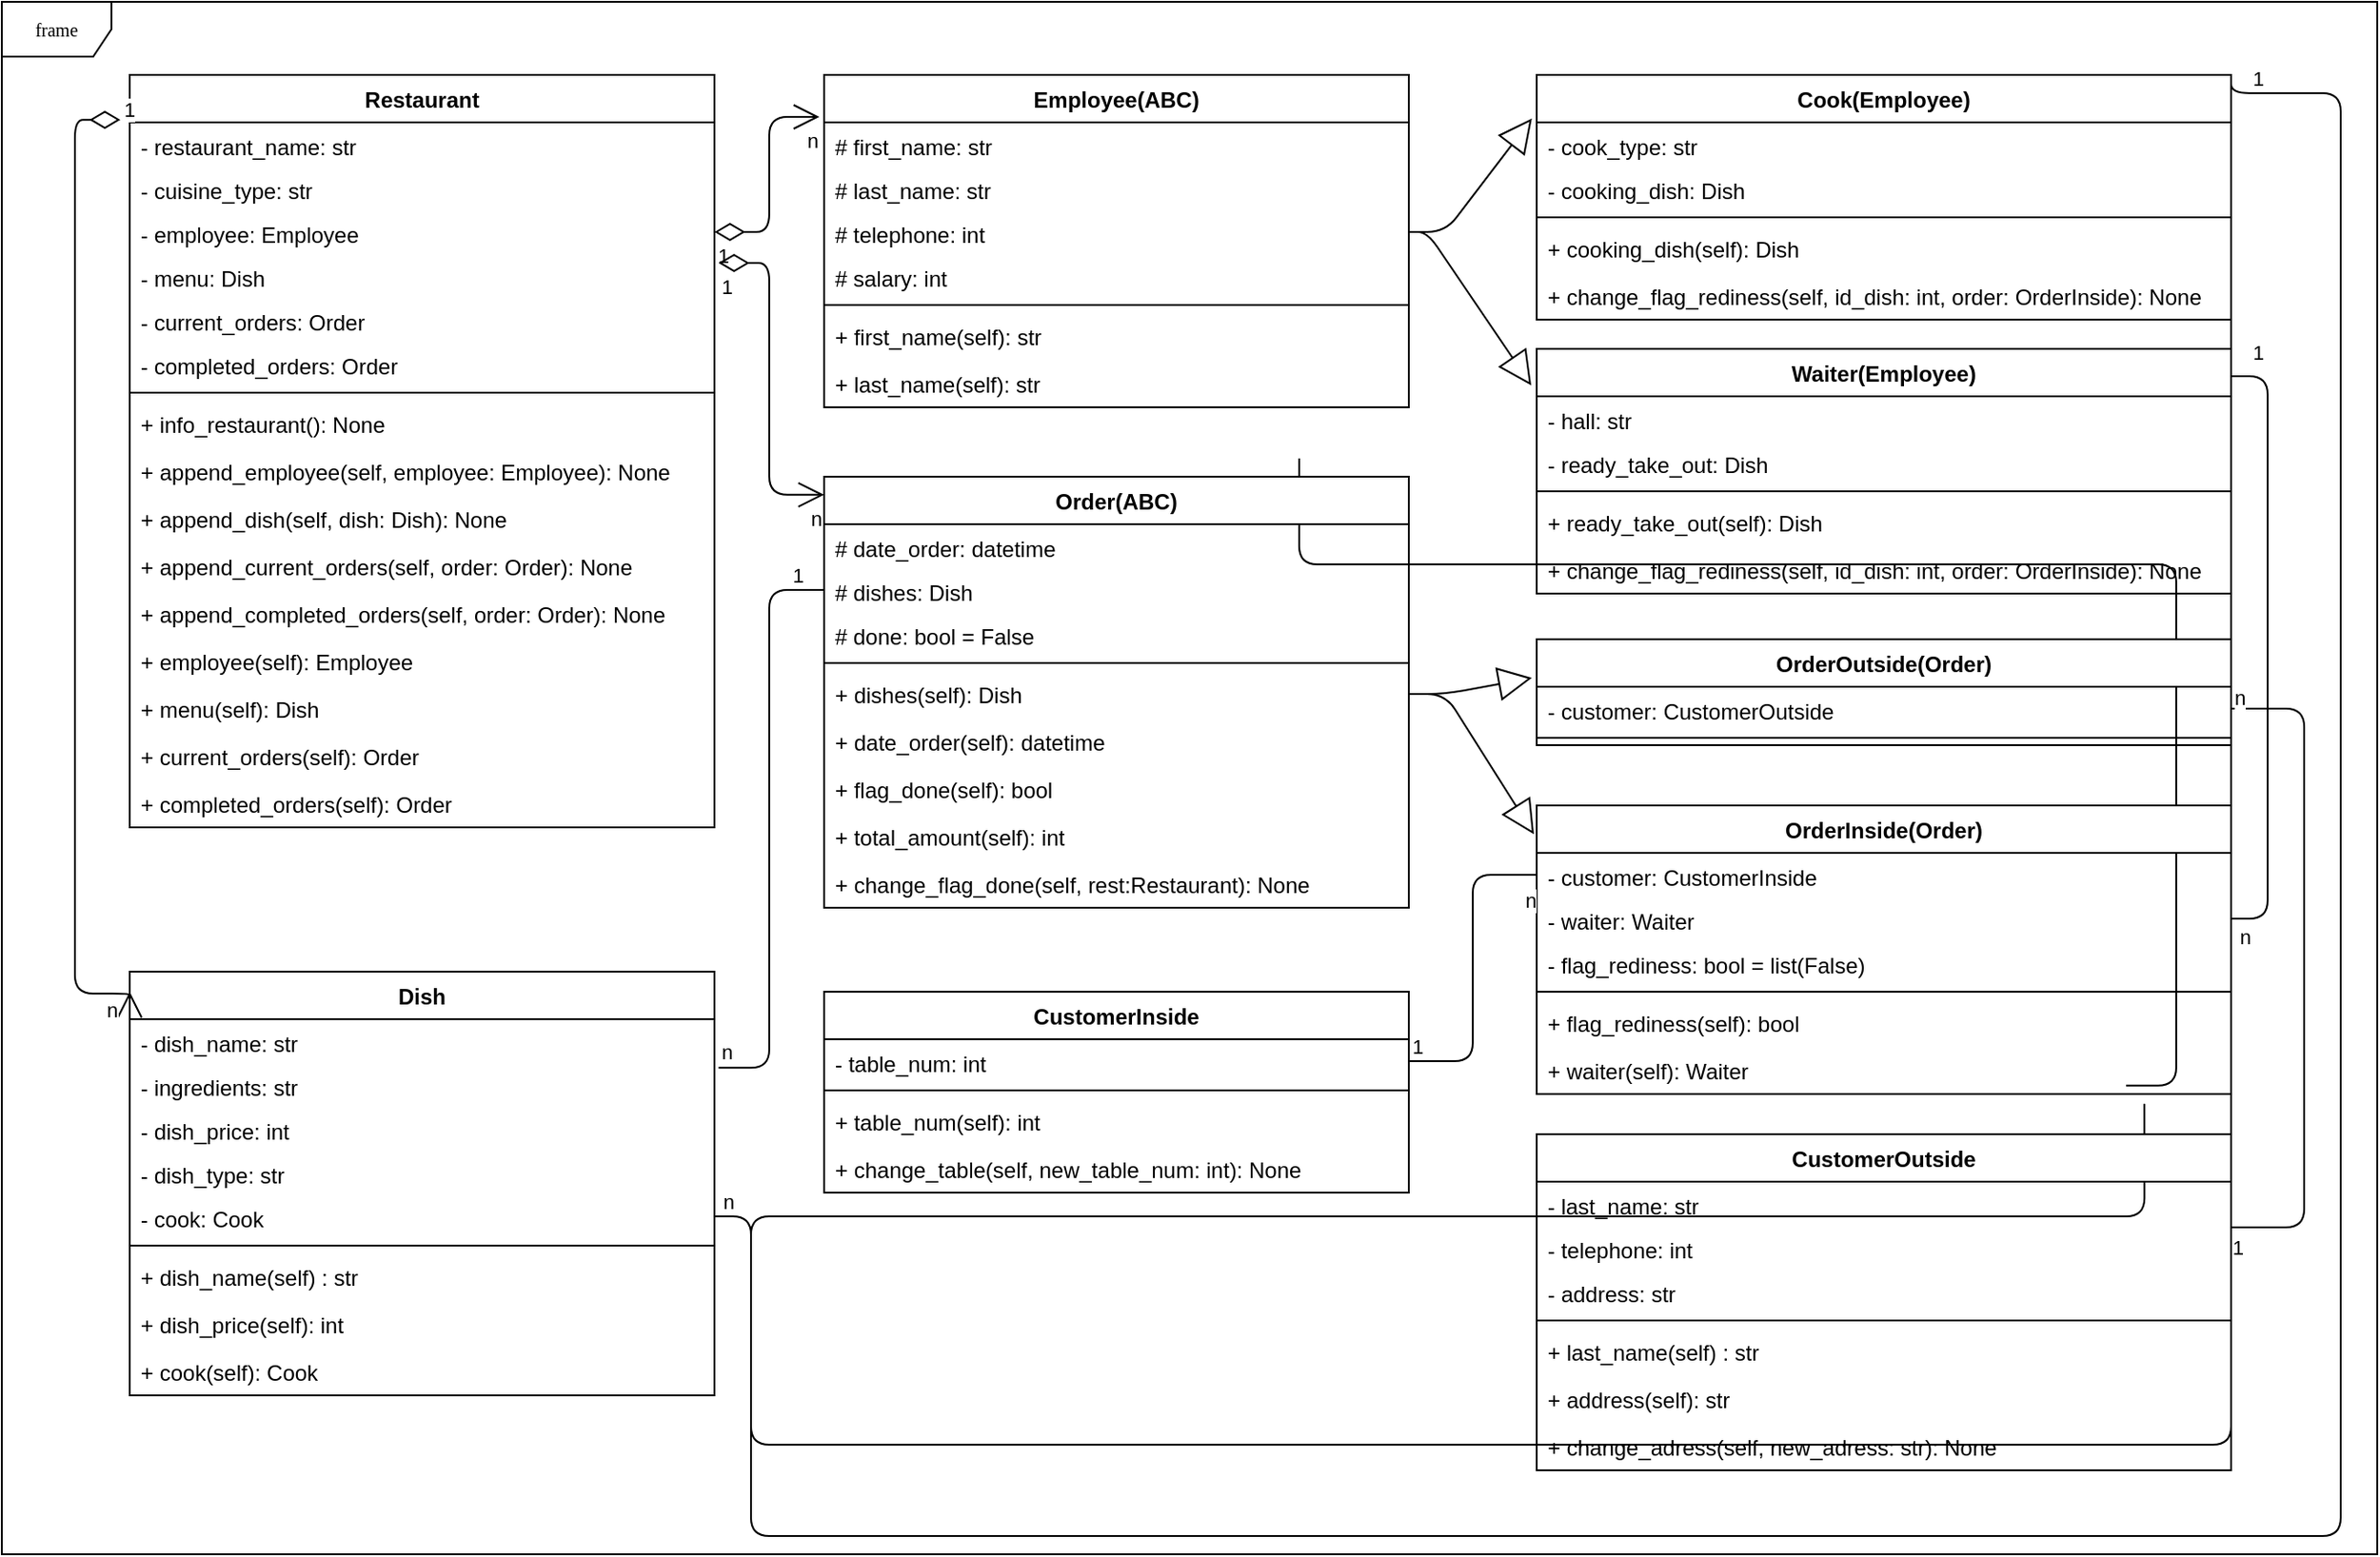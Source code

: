 <mxfile version="14.6.12" type="device"><diagram name="Page-1" id="c4acf3e9-155e-7222-9cf6-157b1a14988f"><mxGraphModel dx="2333" dy="1801" grid="1" gridSize="10" guides="1" tooltips="1" connect="1" arrows="1" fold="1" page="1" pageScale="1" pageWidth="850" pageHeight="1100" background="#ffffff" math="0" shadow="0"><root><mxCell id="0"/><mxCell id="1" parent="0"/><mxCell id="17acba5748e5396b-1" value="frame" style="shape=umlFrame;whiteSpace=wrap;html=1;rounded=0;shadow=0;comic=0;labelBackgroundColor=none;strokeWidth=1;fontFamily=Verdana;fontSize=10;align=center;" parent="1" vertex="1"><mxGeometry x="-120" y="-80" width="1300" height="850" as="geometry"/></mxCell><mxCell id="kHCoqNERjX9AidSTLzaR-127" value="" style="endArrow=none;html=1;edgeStyle=orthogonalEdgeStyle;exitX=1;exitY=0.5;exitDx=0;exitDy=0;entryX=1.008;entryY=1.058;entryDx=0;entryDy=0;entryPerimeter=0;" parent="1" source="kHCoqNERjX9AidSTLzaR-115" edge="1"><mxGeometry relative="1" as="geometry"><mxPoint x="590" y="170" as="sourcePoint"/><mxPoint x="1042.56" y="513.392" as="targetPoint"/><Array as="points"><mxPoint x="1070" y="228"/><mxPoint x="1070" y="513"/></Array></mxGeometry></mxCell><mxCell id="kHCoqNERjX9AidSTLzaR-157" value="" style="endArrow=none;html=1;edgeStyle=orthogonalEdgeStyle;exitX=1;exitY=0;exitDx=0;exitDy=0;entryX=1;entryY=0.5;entryDx=0;entryDy=0;" parent="1" target="kHCoqNERjX9AidSTLzaR-99" edge="1"><mxGeometry relative="1" as="geometry"><mxPoint x="1040.0" y="-40.0" as="sourcePoint"/><mxPoint x="1052.56" y="523.392" as="targetPoint"/><Array as="points"><mxPoint x="1040" y="-30"/><mxPoint x="1100" y="-30"/><mxPoint x="1100" y="710"/><mxPoint x="290" y="710"/><mxPoint x="290" y="585"/></Array></mxGeometry></mxCell><mxCell id="YiozDRnhgzJyaE2cHFGU-1" value="Restaurant" style="swimlane;fontStyle=1;align=center;verticalAlign=top;childLayout=stackLayout;horizontal=1;startSize=26;horizontalStack=0;resizeParent=1;resizeParentMax=0;resizeLast=0;collapsible=1;marginBottom=0;" vertex="1" parent="1"><mxGeometry x="-50" y="-40" width="320" height="412" as="geometry"/></mxCell><mxCell id="YiozDRnhgzJyaE2cHFGU-2" value="- restaurant_name: str" style="text;strokeColor=none;fillColor=none;align=left;verticalAlign=top;spacingLeft=4;spacingRight=4;overflow=hidden;rotatable=0;points=[[0,0.5],[1,0.5]];portConstraint=eastwest;" vertex="1" parent="YiozDRnhgzJyaE2cHFGU-1"><mxGeometry y="26" width="320" height="24" as="geometry"/></mxCell><mxCell id="YiozDRnhgzJyaE2cHFGU-3" value="- cuisine_type: str" style="text;strokeColor=none;fillColor=none;align=left;verticalAlign=top;spacingLeft=4;spacingRight=4;overflow=hidden;rotatable=0;points=[[0,0.5],[1,0.5]];portConstraint=eastwest;" vertex="1" parent="YiozDRnhgzJyaE2cHFGU-1"><mxGeometry y="50" width="320" height="24" as="geometry"/></mxCell><mxCell id="YiozDRnhgzJyaE2cHFGU-4" value="- employee: Employee" style="text;strokeColor=none;fillColor=none;align=left;verticalAlign=top;spacingLeft=4;spacingRight=4;overflow=hidden;rotatable=0;points=[[0,0.5],[1,0.5]];portConstraint=eastwest;" vertex="1" parent="YiozDRnhgzJyaE2cHFGU-1"><mxGeometry y="74" width="320" height="24" as="geometry"/></mxCell><mxCell id="YiozDRnhgzJyaE2cHFGU-5" value="- menu: Dish" style="text;strokeColor=none;fillColor=none;align=left;verticalAlign=top;spacingLeft=4;spacingRight=4;overflow=hidden;rotatable=0;points=[[0,0.5],[1,0.5]];portConstraint=eastwest;" vertex="1" parent="YiozDRnhgzJyaE2cHFGU-1"><mxGeometry y="98" width="320" height="24" as="geometry"/></mxCell><mxCell id="YiozDRnhgzJyaE2cHFGU-6" value="- current_orders: Order" style="text;strokeColor=none;fillColor=none;align=left;verticalAlign=top;spacingLeft=4;spacingRight=4;overflow=hidden;rotatable=0;points=[[0,0.5],[1,0.5]];portConstraint=eastwest;" vertex="1" parent="YiozDRnhgzJyaE2cHFGU-1"><mxGeometry y="122" width="320" height="24" as="geometry"/></mxCell><mxCell id="YiozDRnhgzJyaE2cHFGU-7" value="- completed_orders: Order" style="text;strokeColor=none;fillColor=none;align=left;verticalAlign=top;spacingLeft=4;spacingRight=4;overflow=hidden;rotatable=0;points=[[0,0.5],[1,0.5]];portConstraint=eastwest;" vertex="1" parent="YiozDRnhgzJyaE2cHFGU-1"><mxGeometry y="146" width="320" height="24" as="geometry"/></mxCell><mxCell id="YiozDRnhgzJyaE2cHFGU-8" value="" style="line;strokeWidth=1;fillColor=none;align=left;verticalAlign=middle;spacingTop=-1;spacingLeft=3;spacingRight=3;rotatable=0;labelPosition=right;points=[];portConstraint=eastwest;" vertex="1" parent="YiozDRnhgzJyaE2cHFGU-1"><mxGeometry y="170" width="320" height="8" as="geometry"/></mxCell><mxCell id="YiozDRnhgzJyaE2cHFGU-9" value="+ info_restaurant(): None " style="text;strokeColor=none;fillColor=none;align=left;verticalAlign=top;spacingLeft=4;spacingRight=4;overflow=hidden;rotatable=0;points=[[0,0.5],[1,0.5]];portConstraint=eastwest;" vertex="1" parent="YiozDRnhgzJyaE2cHFGU-1"><mxGeometry y="178" width="320" height="26" as="geometry"/></mxCell><mxCell id="YiozDRnhgzJyaE2cHFGU-10" value="+ append_employee(self, employee: Employee): None" style="text;strokeColor=none;fillColor=none;align=left;verticalAlign=top;spacingLeft=4;spacingRight=4;overflow=hidden;rotatable=0;points=[[0,0.5],[1,0.5]];portConstraint=eastwest;" vertex="1" parent="YiozDRnhgzJyaE2cHFGU-1"><mxGeometry y="204" width="320" height="26" as="geometry"/></mxCell><mxCell id="YiozDRnhgzJyaE2cHFGU-11" value="+ append_dish(self, dish: Dish): None" style="text;strokeColor=none;fillColor=none;align=left;verticalAlign=top;spacingLeft=4;spacingRight=4;overflow=hidden;rotatable=0;points=[[0,0.5],[1,0.5]];portConstraint=eastwest;" vertex="1" parent="YiozDRnhgzJyaE2cHFGU-1"><mxGeometry y="230" width="320" height="26" as="geometry"/></mxCell><mxCell id="YiozDRnhgzJyaE2cHFGU-12" value="+ append_current_orders(self, order: Order): None " style="text;strokeColor=none;fillColor=none;align=left;verticalAlign=top;spacingLeft=4;spacingRight=4;overflow=hidden;rotatable=0;points=[[0,0.5],[1,0.5]];portConstraint=eastwest;" vertex="1" parent="YiozDRnhgzJyaE2cHFGU-1"><mxGeometry y="256" width="320" height="26" as="geometry"/></mxCell><mxCell id="YiozDRnhgzJyaE2cHFGU-13" value="+ append_completed_orders(self, order: Order): None " style="text;strokeColor=none;fillColor=none;align=left;verticalAlign=top;spacingLeft=4;spacingRight=4;overflow=hidden;rotatable=0;points=[[0,0.5],[1,0.5]];portConstraint=eastwest;" vertex="1" parent="YiozDRnhgzJyaE2cHFGU-1"><mxGeometry y="282" width="320" height="26" as="geometry"/></mxCell><mxCell id="YiozDRnhgzJyaE2cHFGU-14" value="+ employee(self): Employee" style="text;strokeColor=none;fillColor=none;align=left;verticalAlign=top;spacingLeft=4;spacingRight=4;overflow=hidden;rotatable=0;points=[[0,0.5],[1,0.5]];portConstraint=eastwest;" vertex="1" parent="YiozDRnhgzJyaE2cHFGU-1"><mxGeometry y="308" width="320" height="26" as="geometry"/></mxCell><mxCell id="YiozDRnhgzJyaE2cHFGU-15" value="+ menu(self): Dish" style="text;strokeColor=none;fillColor=none;align=left;verticalAlign=top;spacingLeft=4;spacingRight=4;overflow=hidden;rotatable=0;points=[[0,0.5],[1,0.5]];portConstraint=eastwest;" vertex="1" parent="YiozDRnhgzJyaE2cHFGU-1"><mxGeometry y="334" width="320" height="26" as="geometry"/></mxCell><mxCell id="YiozDRnhgzJyaE2cHFGU-16" value="+ current_orders(self): Order" style="text;strokeColor=none;fillColor=none;align=left;verticalAlign=top;spacingLeft=4;spacingRight=4;overflow=hidden;rotatable=0;points=[[0,0.5],[1,0.5]];portConstraint=eastwest;" vertex="1" parent="YiozDRnhgzJyaE2cHFGU-1"><mxGeometry y="360" width="320" height="26" as="geometry"/></mxCell><mxCell id="YiozDRnhgzJyaE2cHFGU-17" value="+ completed_orders(self): Order" style="text;strokeColor=none;fillColor=none;align=left;verticalAlign=top;spacingLeft=4;spacingRight=4;overflow=hidden;rotatable=0;points=[[0,0.5],[1,0.5]];portConstraint=eastwest;" vertex="1" parent="YiozDRnhgzJyaE2cHFGU-1"><mxGeometry y="386" width="320" height="26" as="geometry"/></mxCell><mxCell id="YiozDRnhgzJyaE2cHFGU-18" value="CustomerOutside" style="swimlane;fontStyle=1;align=center;verticalAlign=top;childLayout=stackLayout;horizontal=1;startSize=26;horizontalStack=0;resizeParent=1;resizeParentMax=0;resizeLast=0;collapsible=1;marginBottom=0;" vertex="1" parent="1"><mxGeometry x="720" y="540" width="380" height="184" as="geometry"/></mxCell><mxCell id="YiozDRnhgzJyaE2cHFGU-19" value="- last_name: str" style="text;strokeColor=none;fillColor=none;align=left;verticalAlign=top;spacingLeft=4;spacingRight=4;overflow=hidden;rotatable=0;points=[[0,0.5],[1,0.5]];portConstraint=eastwest;" vertex="1" parent="YiozDRnhgzJyaE2cHFGU-18"><mxGeometry y="26" width="380" height="24" as="geometry"/></mxCell><mxCell id="YiozDRnhgzJyaE2cHFGU-20" value="- telephone: int" style="text;strokeColor=none;fillColor=none;align=left;verticalAlign=top;spacingLeft=4;spacingRight=4;overflow=hidden;rotatable=0;points=[[0,0.5],[1,0.5]];portConstraint=eastwest;" vertex="1" parent="YiozDRnhgzJyaE2cHFGU-18"><mxGeometry y="50" width="380" height="24" as="geometry"/></mxCell><mxCell id="YiozDRnhgzJyaE2cHFGU-21" value="- address: str" style="text;strokeColor=none;fillColor=none;align=left;verticalAlign=top;spacingLeft=4;spacingRight=4;overflow=hidden;rotatable=0;points=[[0,0.5],[1,0.5]];portConstraint=eastwest;" vertex="1" parent="YiozDRnhgzJyaE2cHFGU-18"><mxGeometry y="74" width="380" height="24" as="geometry"/></mxCell><mxCell id="YiozDRnhgzJyaE2cHFGU-22" value="" style="line;strokeWidth=1;fillColor=none;align=left;verticalAlign=middle;spacingTop=-1;spacingLeft=3;spacingRight=3;rotatable=0;labelPosition=right;points=[];portConstraint=eastwest;" vertex="1" parent="YiozDRnhgzJyaE2cHFGU-18"><mxGeometry y="98" width="380" height="8" as="geometry"/></mxCell><mxCell id="YiozDRnhgzJyaE2cHFGU-23" value="+ last_name(self) : str" style="text;strokeColor=none;fillColor=none;align=left;verticalAlign=top;spacingLeft=4;spacingRight=4;overflow=hidden;rotatable=0;points=[[0,0.5],[1,0.5]];portConstraint=eastwest;" vertex="1" parent="YiozDRnhgzJyaE2cHFGU-18"><mxGeometry y="106" width="380" height="26" as="geometry"/></mxCell><mxCell id="YiozDRnhgzJyaE2cHFGU-24" value="+ address(self): str " style="text;strokeColor=none;fillColor=none;align=left;verticalAlign=top;spacingLeft=4;spacingRight=4;overflow=hidden;rotatable=0;points=[[0,0.5],[1,0.5]];portConstraint=eastwest;" vertex="1" parent="YiozDRnhgzJyaE2cHFGU-18"><mxGeometry y="132" width="380" height="26" as="geometry"/></mxCell><mxCell id="YiozDRnhgzJyaE2cHFGU-25" value="+ change_adress(self, new_adress: str): None" style="text;strokeColor=none;fillColor=none;align=left;verticalAlign=top;spacingLeft=4;spacingRight=4;overflow=hidden;rotatable=0;points=[[0,0.5],[1,0.5]];portConstraint=eastwest;" vertex="1" parent="YiozDRnhgzJyaE2cHFGU-18"><mxGeometry y="158" width="380" height="26" as="geometry"/></mxCell><mxCell id="YiozDRnhgzJyaE2cHFGU-26" value="CustomerInside" style="swimlane;fontStyle=1;align=center;verticalAlign=top;childLayout=stackLayout;horizontal=1;startSize=26;horizontalStack=0;resizeParent=1;resizeParentMax=0;resizeLast=0;collapsible=1;marginBottom=0;" vertex="1" parent="1"><mxGeometry x="330" y="462" width="320" height="110" as="geometry"/></mxCell><mxCell id="YiozDRnhgzJyaE2cHFGU-27" value="- table_num: int" style="text;strokeColor=none;fillColor=none;align=left;verticalAlign=top;spacingLeft=4;spacingRight=4;overflow=hidden;rotatable=0;points=[[0,0.5],[1,0.5]];portConstraint=eastwest;" vertex="1" parent="YiozDRnhgzJyaE2cHFGU-26"><mxGeometry y="26" width="320" height="24" as="geometry"/></mxCell><mxCell id="YiozDRnhgzJyaE2cHFGU-28" value="" style="line;strokeWidth=1;fillColor=none;align=left;verticalAlign=middle;spacingTop=-1;spacingLeft=3;spacingRight=3;rotatable=0;labelPosition=right;points=[];portConstraint=eastwest;" vertex="1" parent="YiozDRnhgzJyaE2cHFGU-26"><mxGeometry y="50" width="320" height="8" as="geometry"/></mxCell><mxCell id="YiozDRnhgzJyaE2cHFGU-29" value="+ table_num(self): int" style="text;strokeColor=none;fillColor=none;align=left;verticalAlign=top;spacingLeft=4;spacingRight=4;overflow=hidden;rotatable=0;points=[[0,0.5],[1,0.5]];portConstraint=eastwest;" vertex="1" parent="YiozDRnhgzJyaE2cHFGU-26"><mxGeometry y="58" width="320" height="26" as="geometry"/></mxCell><mxCell id="YiozDRnhgzJyaE2cHFGU-30" value="+ change_table(self, new_table_num: int): None" style="text;strokeColor=none;fillColor=none;align=left;verticalAlign=top;spacingLeft=4;spacingRight=4;overflow=hidden;rotatable=0;points=[[0,0.5],[1,0.5]];portConstraint=eastwest;" vertex="1" parent="YiozDRnhgzJyaE2cHFGU-26"><mxGeometry y="84" width="320" height="26" as="geometry"/></mxCell><mxCell id="YiozDRnhgzJyaE2cHFGU-31" value="Cook(Employee)" style="swimlane;fontStyle=1;align=center;verticalAlign=top;childLayout=stackLayout;horizontal=1;startSize=26;horizontalStack=0;resizeParent=1;resizeParentMax=0;resizeLast=0;collapsible=1;marginBottom=0;" vertex="1" parent="1"><mxGeometry x="720" y="-40" width="380" height="134" as="geometry"/></mxCell><mxCell id="YiozDRnhgzJyaE2cHFGU-32" value="- cook_type: str" style="text;strokeColor=none;fillColor=none;align=left;verticalAlign=top;spacingLeft=4;spacingRight=4;overflow=hidden;rotatable=0;points=[[0,0.5],[1,0.5]];portConstraint=eastwest;" vertex="1" parent="YiozDRnhgzJyaE2cHFGU-31"><mxGeometry y="26" width="380" height="24" as="geometry"/></mxCell><mxCell id="YiozDRnhgzJyaE2cHFGU-33" value="- cooking_dish: Dish" style="text;strokeColor=none;fillColor=none;align=left;verticalAlign=top;spacingLeft=4;spacingRight=4;overflow=hidden;rotatable=0;points=[[0,0.5],[1,0.5]];portConstraint=eastwest;" vertex="1" parent="YiozDRnhgzJyaE2cHFGU-31"><mxGeometry y="50" width="380" height="24" as="geometry"/></mxCell><mxCell id="YiozDRnhgzJyaE2cHFGU-34" value="" style="line;strokeWidth=1;fillColor=none;align=left;verticalAlign=middle;spacingTop=-1;spacingLeft=3;spacingRight=3;rotatable=0;labelPosition=right;points=[];portConstraint=eastwest;" vertex="1" parent="YiozDRnhgzJyaE2cHFGU-31"><mxGeometry y="74" width="380" height="8" as="geometry"/></mxCell><mxCell id="YiozDRnhgzJyaE2cHFGU-35" value="+ cooking_dish(self): Dish" style="text;strokeColor=none;fillColor=none;align=left;verticalAlign=top;spacingLeft=4;spacingRight=4;overflow=hidden;rotatable=0;points=[[0,0.5],[1,0.5]];portConstraint=eastwest;" vertex="1" parent="YiozDRnhgzJyaE2cHFGU-31"><mxGeometry y="82" width="380" height="26" as="geometry"/></mxCell><mxCell id="YiozDRnhgzJyaE2cHFGU-36" value="+ change_flag_rediness(self, id_dish: int, order: OrderInside): None" style="text;strokeColor=none;fillColor=none;align=left;verticalAlign=top;spacingLeft=4;spacingRight=4;overflow=hidden;rotatable=0;points=[[0,0.5],[1,0.5]];portConstraint=eastwest;" vertex="1" parent="YiozDRnhgzJyaE2cHFGU-31"><mxGeometry y="108" width="380" height="26" as="geometry"/></mxCell><mxCell id="YiozDRnhgzJyaE2cHFGU-37" value="Waiter(Employee)" style="swimlane;fontStyle=1;align=center;verticalAlign=top;childLayout=stackLayout;horizontal=1;startSize=26;horizontalStack=0;resizeParent=1;resizeParentMax=0;resizeLast=0;collapsible=1;marginBottom=0;" vertex="1" parent="1"><mxGeometry x="720" y="110" width="380" height="134" as="geometry"/></mxCell><mxCell id="YiozDRnhgzJyaE2cHFGU-38" value="- hall: str" style="text;strokeColor=none;fillColor=none;align=left;verticalAlign=top;spacingLeft=4;spacingRight=4;overflow=hidden;rotatable=0;points=[[0,0.5],[1,0.5]];portConstraint=eastwest;" vertex="1" parent="YiozDRnhgzJyaE2cHFGU-37"><mxGeometry y="26" width="380" height="24" as="geometry"/></mxCell><mxCell id="YiozDRnhgzJyaE2cHFGU-39" value="- ready_take_out: Dish" style="text;strokeColor=none;fillColor=none;align=left;verticalAlign=top;spacingLeft=4;spacingRight=4;overflow=hidden;rotatable=0;points=[[0,0.5],[1,0.5]];portConstraint=eastwest;" vertex="1" parent="YiozDRnhgzJyaE2cHFGU-37"><mxGeometry y="50" width="380" height="24" as="geometry"/></mxCell><mxCell id="YiozDRnhgzJyaE2cHFGU-40" value="" style="line;strokeWidth=1;fillColor=none;align=left;verticalAlign=middle;spacingTop=-1;spacingLeft=3;spacingRight=3;rotatable=0;labelPosition=right;points=[];portConstraint=eastwest;" vertex="1" parent="YiozDRnhgzJyaE2cHFGU-37"><mxGeometry y="74" width="380" height="8" as="geometry"/></mxCell><mxCell id="YiozDRnhgzJyaE2cHFGU-41" value="+ ready_take_out(self): Dish" style="text;strokeColor=none;fillColor=none;align=left;verticalAlign=top;spacingLeft=4;spacingRight=4;overflow=hidden;rotatable=0;points=[[0,0.5],[1,0.5]];portConstraint=eastwest;" vertex="1" parent="YiozDRnhgzJyaE2cHFGU-37"><mxGeometry y="82" width="380" height="26" as="geometry"/></mxCell><mxCell id="YiozDRnhgzJyaE2cHFGU-42" value="+ change_flag_rediness(self, id_dish: int, order: OrderInside): None" style="text;strokeColor=none;fillColor=none;align=left;verticalAlign=top;spacingLeft=4;spacingRight=4;overflow=hidden;rotatable=0;points=[[0,0.5],[1,0.5]];portConstraint=eastwest;" vertex="1" parent="YiozDRnhgzJyaE2cHFGU-37"><mxGeometry y="108" width="380" height="26" as="geometry"/></mxCell><mxCell id="YiozDRnhgzJyaE2cHFGU-43" value="Dish" style="swimlane;fontStyle=1;align=center;verticalAlign=top;childLayout=stackLayout;horizontal=1;startSize=26;horizontalStack=0;resizeParent=1;resizeParentMax=0;resizeLast=0;collapsible=1;marginBottom=0;" vertex="1" parent="1"><mxGeometry x="-50" y="451" width="320" height="232" as="geometry"/></mxCell><mxCell id="YiozDRnhgzJyaE2cHFGU-44" value="- dish_name: str" style="text;strokeColor=none;fillColor=none;align=left;verticalAlign=top;spacingLeft=4;spacingRight=4;overflow=hidden;rotatable=0;points=[[0,0.5],[1,0.5]];portConstraint=eastwest;" vertex="1" parent="YiozDRnhgzJyaE2cHFGU-43"><mxGeometry y="26" width="320" height="24" as="geometry"/></mxCell><mxCell id="YiozDRnhgzJyaE2cHFGU-45" value="- ingredients: str" style="text;strokeColor=none;fillColor=none;align=left;verticalAlign=top;spacingLeft=4;spacingRight=4;overflow=hidden;rotatable=0;points=[[0,0.5],[1,0.5]];portConstraint=eastwest;" vertex="1" parent="YiozDRnhgzJyaE2cHFGU-43"><mxGeometry y="50" width="320" height="24" as="geometry"/></mxCell><mxCell id="YiozDRnhgzJyaE2cHFGU-46" value="- dish_price: int" style="text;strokeColor=none;fillColor=none;align=left;verticalAlign=top;spacingLeft=4;spacingRight=4;overflow=hidden;rotatable=0;points=[[0,0.5],[1,0.5]];portConstraint=eastwest;" vertex="1" parent="YiozDRnhgzJyaE2cHFGU-43"><mxGeometry y="74" width="320" height="24" as="geometry"/></mxCell><mxCell id="YiozDRnhgzJyaE2cHFGU-47" value="- dish_type: str" style="text;strokeColor=none;fillColor=none;align=left;verticalAlign=top;spacingLeft=4;spacingRight=4;overflow=hidden;rotatable=0;points=[[0,0.5],[1,0.5]];portConstraint=eastwest;" vertex="1" parent="YiozDRnhgzJyaE2cHFGU-43"><mxGeometry y="98" width="320" height="24" as="geometry"/></mxCell><mxCell id="YiozDRnhgzJyaE2cHFGU-48" value="- cook: Cook" style="text;strokeColor=none;fillColor=none;align=left;verticalAlign=top;spacingLeft=4;spacingRight=4;overflow=hidden;rotatable=0;points=[[0,0.5],[1,0.5]];portConstraint=eastwest;" vertex="1" parent="YiozDRnhgzJyaE2cHFGU-43"><mxGeometry y="122" width="320" height="24" as="geometry"/></mxCell><mxCell id="YiozDRnhgzJyaE2cHFGU-49" value="" style="line;strokeWidth=1;fillColor=none;align=left;verticalAlign=middle;spacingTop=-1;spacingLeft=3;spacingRight=3;rotatable=0;labelPosition=right;points=[];portConstraint=eastwest;" vertex="1" parent="YiozDRnhgzJyaE2cHFGU-43"><mxGeometry y="146" width="320" height="8" as="geometry"/></mxCell><mxCell id="YiozDRnhgzJyaE2cHFGU-50" value="+ dish_name(self) : str" style="text;strokeColor=none;fillColor=none;align=left;verticalAlign=top;spacingLeft=4;spacingRight=4;overflow=hidden;rotatable=0;points=[[0,0.5],[1,0.5]];portConstraint=eastwest;" vertex="1" parent="YiozDRnhgzJyaE2cHFGU-43"><mxGeometry y="154" width="320" height="26" as="geometry"/></mxCell><mxCell id="YiozDRnhgzJyaE2cHFGU-51" value="+ dish_price(self): int " style="text;strokeColor=none;fillColor=none;align=left;verticalAlign=top;spacingLeft=4;spacingRight=4;overflow=hidden;rotatable=0;points=[[0,0.5],[1,0.5]];portConstraint=eastwest;" vertex="1" parent="YiozDRnhgzJyaE2cHFGU-43"><mxGeometry y="180" width="320" height="26" as="geometry"/></mxCell><mxCell id="YiozDRnhgzJyaE2cHFGU-52" value="+ cook(self): Cook" style="text;strokeColor=none;fillColor=none;align=left;verticalAlign=top;spacingLeft=4;spacingRight=4;overflow=hidden;rotatable=0;points=[[0,0.5],[1,0.5]];portConstraint=eastwest;" vertex="1" parent="YiozDRnhgzJyaE2cHFGU-43"><mxGeometry y="206" width="320" height="26" as="geometry"/></mxCell><mxCell id="YiozDRnhgzJyaE2cHFGU-53" value="Order(ABC)" style="swimlane;fontStyle=1;align=center;verticalAlign=top;childLayout=stackLayout;horizontal=1;startSize=26;horizontalStack=0;resizeParent=1;resizeParentMax=0;resizeLast=0;collapsible=1;marginBottom=0;" vertex="1" parent="1"><mxGeometry x="330" y="180" width="320" height="236" as="geometry"/></mxCell><mxCell id="YiozDRnhgzJyaE2cHFGU-54" value="# date_order: datetime" style="text;strokeColor=none;fillColor=none;align=left;verticalAlign=top;spacingLeft=4;spacingRight=4;overflow=hidden;rotatable=0;points=[[0,0.5],[1,0.5]];portConstraint=eastwest;" vertex="1" parent="YiozDRnhgzJyaE2cHFGU-53"><mxGeometry y="26" width="320" height="24" as="geometry"/></mxCell><mxCell id="YiozDRnhgzJyaE2cHFGU-55" value="# dishes: Dish" style="text;strokeColor=none;fillColor=none;align=left;verticalAlign=top;spacingLeft=4;spacingRight=4;overflow=hidden;rotatable=0;points=[[0,0.5],[1,0.5]];portConstraint=eastwest;" vertex="1" parent="YiozDRnhgzJyaE2cHFGU-53"><mxGeometry y="50" width="320" height="24" as="geometry"/></mxCell><mxCell id="YiozDRnhgzJyaE2cHFGU-56" value="# done: bool = False" style="text;strokeColor=none;fillColor=none;align=left;verticalAlign=top;spacingLeft=4;spacingRight=4;overflow=hidden;rotatable=0;points=[[0,0.5],[1,0.5]];portConstraint=eastwest;" vertex="1" parent="YiozDRnhgzJyaE2cHFGU-53"><mxGeometry y="74" width="320" height="24" as="geometry"/></mxCell><mxCell id="YiozDRnhgzJyaE2cHFGU-57" value="" style="line;strokeWidth=1;fillColor=none;align=left;verticalAlign=middle;spacingTop=-1;spacingLeft=3;spacingRight=3;rotatable=0;labelPosition=right;points=[];portConstraint=eastwest;" vertex="1" parent="YiozDRnhgzJyaE2cHFGU-53"><mxGeometry y="98" width="320" height="8" as="geometry"/></mxCell><mxCell id="YiozDRnhgzJyaE2cHFGU-58" value="+ dishes(self): Dish" style="text;strokeColor=none;fillColor=none;align=left;verticalAlign=top;spacingLeft=4;spacingRight=4;overflow=hidden;rotatable=0;points=[[0,0.5],[1,0.5]];portConstraint=eastwest;" vertex="1" parent="YiozDRnhgzJyaE2cHFGU-53"><mxGeometry y="106" width="320" height="26" as="geometry"/></mxCell><mxCell id="YiozDRnhgzJyaE2cHFGU-59" value="+ date_order(self): datetime" style="text;strokeColor=none;fillColor=none;align=left;verticalAlign=top;spacingLeft=4;spacingRight=4;overflow=hidden;rotatable=0;points=[[0,0.5],[1,0.5]];portConstraint=eastwest;" vertex="1" parent="YiozDRnhgzJyaE2cHFGU-53"><mxGeometry y="132" width="320" height="26" as="geometry"/></mxCell><mxCell id="YiozDRnhgzJyaE2cHFGU-60" value="+ flag_done(self): bool" style="text;strokeColor=none;fillColor=none;align=left;verticalAlign=top;spacingLeft=4;spacingRight=4;overflow=hidden;rotatable=0;points=[[0,0.5],[1,0.5]];portConstraint=eastwest;" vertex="1" parent="YiozDRnhgzJyaE2cHFGU-53"><mxGeometry y="158" width="320" height="26" as="geometry"/></mxCell><mxCell id="YiozDRnhgzJyaE2cHFGU-61" value="+ total_amount(self): int" style="text;strokeColor=none;fillColor=none;align=left;verticalAlign=top;spacingLeft=4;spacingRight=4;overflow=hidden;rotatable=0;points=[[0,0.5],[1,0.5]];portConstraint=eastwest;" vertex="1" parent="YiozDRnhgzJyaE2cHFGU-53"><mxGeometry y="184" width="320" height="26" as="geometry"/></mxCell><mxCell id="YiozDRnhgzJyaE2cHFGU-62" value="+ change_flag_done(self, rest:Restaurant): None" style="text;strokeColor=none;fillColor=none;align=left;verticalAlign=top;spacingLeft=4;spacingRight=4;overflow=hidden;rotatable=0;points=[[0,0.5],[1,0.5]];portConstraint=eastwest;" vertex="1" parent="YiozDRnhgzJyaE2cHFGU-53"><mxGeometry y="210" width="320" height="26" as="geometry"/></mxCell><mxCell id="YiozDRnhgzJyaE2cHFGU-63" value="OrderInside(Order)" style="swimlane;fontStyle=1;align=center;verticalAlign=top;childLayout=stackLayout;horizontal=1;startSize=26;horizontalStack=0;resizeParent=1;resizeParentMax=0;resizeLast=0;collapsible=1;marginBottom=0;" vertex="1" parent="1"><mxGeometry x="720" y="360" width="380" height="158" as="geometry"/></mxCell><mxCell id="YiozDRnhgzJyaE2cHFGU-64" value="- customer: CustomerInside" style="text;strokeColor=none;fillColor=none;align=left;verticalAlign=top;spacingLeft=4;spacingRight=4;overflow=hidden;rotatable=0;points=[[0,0.5],[1,0.5]];portConstraint=eastwest;" vertex="1" parent="YiozDRnhgzJyaE2cHFGU-63"><mxGeometry y="26" width="380" height="24" as="geometry"/></mxCell><mxCell id="YiozDRnhgzJyaE2cHFGU-65" value="- waiter: Waiter" style="text;strokeColor=none;fillColor=none;align=left;verticalAlign=top;spacingLeft=4;spacingRight=4;overflow=hidden;rotatable=0;points=[[0,0.5],[1,0.5]];portConstraint=eastwest;" vertex="1" parent="YiozDRnhgzJyaE2cHFGU-63"><mxGeometry y="50" width="380" height="24" as="geometry"/></mxCell><mxCell id="YiozDRnhgzJyaE2cHFGU-66" value="- flag_rediness: bool = list(False)" style="text;strokeColor=none;fillColor=none;align=left;verticalAlign=top;spacingLeft=4;spacingRight=4;overflow=hidden;rotatable=0;points=[[0,0.5],[1,0.5]];portConstraint=eastwest;" vertex="1" parent="YiozDRnhgzJyaE2cHFGU-63"><mxGeometry y="74" width="380" height="24" as="geometry"/></mxCell><mxCell id="YiozDRnhgzJyaE2cHFGU-67" value="" style="line;strokeWidth=1;fillColor=none;align=left;verticalAlign=middle;spacingTop=-1;spacingLeft=3;spacingRight=3;rotatable=0;labelPosition=right;points=[];portConstraint=eastwest;" vertex="1" parent="YiozDRnhgzJyaE2cHFGU-63"><mxGeometry y="98" width="380" height="8" as="geometry"/></mxCell><mxCell id="YiozDRnhgzJyaE2cHFGU-68" value="+ flag_rediness(self): bool" style="text;strokeColor=none;fillColor=none;align=left;verticalAlign=top;spacingLeft=4;spacingRight=4;overflow=hidden;rotatable=0;points=[[0,0.5],[1,0.5]];portConstraint=eastwest;" vertex="1" parent="YiozDRnhgzJyaE2cHFGU-63"><mxGeometry y="106" width="380" height="26" as="geometry"/></mxCell><mxCell id="YiozDRnhgzJyaE2cHFGU-69" value="+ waiter(self): Waiter" style="text;strokeColor=none;fillColor=none;align=left;verticalAlign=top;spacingLeft=4;spacingRight=4;overflow=hidden;rotatable=0;points=[[0,0.5],[1,0.5]];portConstraint=eastwest;" vertex="1" parent="YiozDRnhgzJyaE2cHFGU-63"><mxGeometry y="132" width="380" height="26" as="geometry"/></mxCell><mxCell id="YiozDRnhgzJyaE2cHFGU-70" value="OrderOutside(Order)" style="swimlane;fontStyle=1;align=center;verticalAlign=top;childLayout=stackLayout;horizontal=1;startSize=26;horizontalStack=0;resizeParent=1;resizeParentMax=0;resizeLast=0;collapsible=1;marginBottom=0;" vertex="1" parent="1"><mxGeometry x="720" y="269" width="380" height="58" as="geometry"/></mxCell><mxCell id="YiozDRnhgzJyaE2cHFGU-71" value="- customer: CustomerOutside" style="text;strokeColor=none;fillColor=none;align=left;verticalAlign=top;spacingLeft=4;spacingRight=4;overflow=hidden;rotatable=0;points=[[0,0.5],[1,0.5]];portConstraint=eastwest;" vertex="1" parent="YiozDRnhgzJyaE2cHFGU-70"><mxGeometry y="26" width="380" height="24" as="geometry"/></mxCell><mxCell id="YiozDRnhgzJyaE2cHFGU-72" value="" style="line;strokeWidth=1;fillColor=none;align=left;verticalAlign=middle;spacingTop=-1;spacingLeft=3;spacingRight=3;rotatable=0;labelPosition=right;points=[];portConstraint=eastwest;" vertex="1" parent="YiozDRnhgzJyaE2cHFGU-70"><mxGeometry y="50" width="380" height="8" as="geometry"/></mxCell><mxCell id="YiozDRnhgzJyaE2cHFGU-73" value="" style="endArrow=block;endSize=16;endFill=0;html=1;entryX=-0.004;entryY=0.1;entryDx=0;entryDy=0;exitX=1;exitY=0.5;exitDx=0;exitDy=0;entryPerimeter=0;" edge="1" parent="1" source="YiozDRnhgzJyaE2cHFGU-58" target="YiozDRnhgzJyaE2cHFGU-63"><mxGeometry width="160" relative="1" as="geometry"><mxPoint x="430" y="510" as="sourcePoint"/><mxPoint x="590" y="510" as="targetPoint"/><Array as="points"><mxPoint x="670" y="299"/></Array></mxGeometry></mxCell><mxCell id="YiozDRnhgzJyaE2cHFGU-74" value="" style="endArrow=block;endSize=16;endFill=0;html=1;exitX=1;exitY=0.5;exitDx=0;exitDy=0;entryX=-0.007;entryY=-0.202;entryDx=0;entryDy=0;entryPerimeter=0;" edge="1" parent="1" source="YiozDRnhgzJyaE2cHFGU-58" target="YiozDRnhgzJyaE2cHFGU-71"><mxGeometry width="160" relative="1" as="geometry"><mxPoint x="430" y="510" as="sourcePoint"/><mxPoint x="590" y="510" as="targetPoint"/><Array as="points"><mxPoint x="670" y="299"/></Array></mxGeometry></mxCell><mxCell id="YiozDRnhgzJyaE2cHFGU-75" value="Employee(ABC)" style="swimlane;fontStyle=1;align=center;verticalAlign=top;childLayout=stackLayout;horizontal=1;startSize=26;horizontalStack=0;resizeParent=1;resizeParentMax=0;resizeLast=0;collapsible=1;marginBottom=0;" vertex="1" parent="1"><mxGeometry x="330" y="-40" width="320" height="182" as="geometry"/></mxCell><mxCell id="YiozDRnhgzJyaE2cHFGU-76" value="# first_name: str" style="text;strokeColor=none;fillColor=none;align=left;verticalAlign=top;spacingLeft=4;spacingRight=4;overflow=hidden;rotatable=0;points=[[0,0.5],[1,0.5]];portConstraint=eastwest;" vertex="1" parent="YiozDRnhgzJyaE2cHFGU-75"><mxGeometry y="26" width="320" height="24" as="geometry"/></mxCell><mxCell id="YiozDRnhgzJyaE2cHFGU-77" value="# last_name: str" style="text;strokeColor=none;fillColor=none;align=left;verticalAlign=top;spacingLeft=4;spacingRight=4;overflow=hidden;rotatable=0;points=[[0,0.5],[1,0.5]];portConstraint=eastwest;" vertex="1" parent="YiozDRnhgzJyaE2cHFGU-75"><mxGeometry y="50" width="320" height="24" as="geometry"/></mxCell><mxCell id="YiozDRnhgzJyaE2cHFGU-78" value="# telephone: int" style="text;strokeColor=none;fillColor=none;align=left;verticalAlign=top;spacingLeft=4;spacingRight=4;overflow=hidden;rotatable=0;points=[[0,0.5],[1,0.5]];portConstraint=eastwest;" vertex="1" parent="YiozDRnhgzJyaE2cHFGU-75"><mxGeometry y="74" width="320" height="24" as="geometry"/></mxCell><mxCell id="YiozDRnhgzJyaE2cHFGU-79" value="# salary: int" style="text;strokeColor=none;fillColor=none;align=left;verticalAlign=top;spacingLeft=4;spacingRight=4;overflow=hidden;rotatable=0;points=[[0,0.5],[1,0.5]];portConstraint=eastwest;" vertex="1" parent="YiozDRnhgzJyaE2cHFGU-75"><mxGeometry y="98" width="320" height="24" as="geometry"/></mxCell><mxCell id="YiozDRnhgzJyaE2cHFGU-80" value="" style="line;strokeWidth=1;fillColor=none;align=left;verticalAlign=middle;spacingTop=-1;spacingLeft=3;spacingRight=3;rotatable=0;labelPosition=right;points=[];portConstraint=eastwest;" vertex="1" parent="YiozDRnhgzJyaE2cHFGU-75"><mxGeometry y="122" width="320" height="8" as="geometry"/></mxCell><mxCell id="YiozDRnhgzJyaE2cHFGU-81" value="+ first_name(self): str" style="text;strokeColor=none;fillColor=none;align=left;verticalAlign=top;spacingLeft=4;spacingRight=4;overflow=hidden;rotatable=0;points=[[0,0.5],[1,0.5]];portConstraint=eastwest;" vertex="1" parent="YiozDRnhgzJyaE2cHFGU-75"><mxGeometry y="130" width="320" height="26" as="geometry"/></mxCell><mxCell id="YiozDRnhgzJyaE2cHFGU-82" value="+ last_name(self): str" style="text;strokeColor=none;fillColor=none;align=left;verticalAlign=top;spacingLeft=4;spacingRight=4;overflow=hidden;rotatable=0;points=[[0,0.5],[1,0.5]];portConstraint=eastwest;" vertex="1" parent="YiozDRnhgzJyaE2cHFGU-75"><mxGeometry y="156" width="320" height="26" as="geometry"/></mxCell><mxCell id="YiozDRnhgzJyaE2cHFGU-83" value="" style="endArrow=block;endSize=16;endFill=0;html=1;exitX=1;exitY=0.5;exitDx=0;exitDy=0;" edge="1" parent="1" source="YiozDRnhgzJyaE2cHFGU-78"><mxGeometry width="160" relative="1" as="geometry"><mxPoint x="660" y="569" as="sourcePoint"/><mxPoint x="717" y="130.0" as="targetPoint"/><Array as="points"><mxPoint x="660" y="46"/></Array></mxGeometry></mxCell><mxCell id="YiozDRnhgzJyaE2cHFGU-84" value="" style="endArrow=block;endSize=16;endFill=0;html=1;exitX=1;exitY=0.5;exitDx=0;exitDy=0;entryX=-0.007;entryY=-0.089;entryDx=0;entryDy=0;entryPerimeter=0;" edge="1" parent="1" source="YiozDRnhgzJyaE2cHFGU-78" target="YiozDRnhgzJyaE2cHFGU-32"><mxGeometry width="160" relative="1" as="geometry"><mxPoint x="670" y="579" as="sourcePoint"/><mxPoint x="740" y="638" as="targetPoint"/><Array as="points"><mxPoint x="670" y="46"/></Array></mxGeometry></mxCell><mxCell id="YiozDRnhgzJyaE2cHFGU-85" value="" style="endArrow=none;html=1;edgeStyle=orthogonalEdgeStyle;exitX=1;exitY=0.5;exitDx=0;exitDy=0;" edge="1" parent="1" source="YiozDRnhgzJyaE2cHFGU-71" target="YiozDRnhgzJyaE2cHFGU-18"><mxGeometry relative="1" as="geometry"><mxPoint x="590" y="170" as="sourcePoint"/><mxPoint x="750" y="170" as="targetPoint"/><Array as="points"><mxPoint x="1140" y="307"/><mxPoint x="1140" y="591"/></Array></mxGeometry></mxCell><mxCell id="YiozDRnhgzJyaE2cHFGU-86" value="n" style="edgeLabel;resizable=0;html=1;align=left;verticalAlign=bottom;" connectable="0" vertex="1" parent="YiozDRnhgzJyaE2cHFGU-85"><mxGeometry x="-1" relative="1" as="geometry"><mxPoint y="2" as="offset"/></mxGeometry></mxCell><mxCell id="YiozDRnhgzJyaE2cHFGU-87" value="1" style="edgeLabel;resizable=0;html=1;align=right;verticalAlign=bottom;" connectable="0" vertex="1" parent="YiozDRnhgzJyaE2cHFGU-85"><mxGeometry x="1" relative="1" as="geometry"><mxPoint x="7" y="19" as="offset"/></mxGeometry></mxCell><mxCell id="YiozDRnhgzJyaE2cHFGU-88" value="" style="endArrow=none;html=1;edgeStyle=orthogonalEdgeStyle;exitX=1;exitY=0.5;exitDx=0;exitDy=0;entryX=0;entryY=0.5;entryDx=0;entryDy=0;" edge="1" parent="1" source="YiozDRnhgzJyaE2cHFGU-27" target="YiozDRnhgzJyaE2cHFGU-64"><mxGeometry relative="1" as="geometry"><mxPoint x="560" y="420" as="sourcePoint"/><mxPoint x="700" y="400" as="targetPoint"/></mxGeometry></mxCell><mxCell id="YiozDRnhgzJyaE2cHFGU-89" value="1" style="edgeLabel;resizable=0;html=1;align=left;verticalAlign=bottom;" connectable="0" vertex="1" parent="YiozDRnhgzJyaE2cHFGU-88"><mxGeometry x="-1" relative="1" as="geometry"/></mxCell><mxCell id="YiozDRnhgzJyaE2cHFGU-90" value="n" style="edgeLabel;resizable=0;html=1;align=right;verticalAlign=bottom;" connectable="0" vertex="1" parent="YiozDRnhgzJyaE2cHFGU-88"><mxGeometry x="1" relative="1" as="geometry"><mxPoint y="22" as="offset"/></mxGeometry></mxCell><mxCell id="YiozDRnhgzJyaE2cHFGU-91" value="" style="endArrow=none;html=1;edgeStyle=orthogonalEdgeStyle;exitX=1.007;exitY=0.108;exitDx=0;exitDy=0;exitPerimeter=0;entryX=0;entryY=0.5;entryDx=0;entryDy=0;" edge="1" parent="1" source="YiozDRnhgzJyaE2cHFGU-45" target="YiozDRnhgzJyaE2cHFGU-55"><mxGeometry relative="1" as="geometry"><mxPoint x="370" y="430" as="sourcePoint"/><mxPoint x="530" y="430" as="targetPoint"/></mxGeometry></mxCell><mxCell id="YiozDRnhgzJyaE2cHFGU-92" value="n" style="edgeLabel;resizable=0;html=1;align=left;verticalAlign=bottom;" connectable="0" vertex="1" parent="YiozDRnhgzJyaE2cHFGU-91"><mxGeometry x="-1" relative="1" as="geometry"/></mxCell><mxCell id="YiozDRnhgzJyaE2cHFGU-93" value="1" style="edgeLabel;resizable=0;html=1;align=right;verticalAlign=bottom;" connectable="0" vertex="1" parent="YiozDRnhgzJyaE2cHFGU-91"><mxGeometry x="1" relative="1" as="geometry"><mxPoint x="-11" as="offset"/></mxGeometry></mxCell><mxCell id="YiozDRnhgzJyaE2cHFGU-94" value="" style="endArrow=open;html=1;endSize=12;startArrow=diamondThin;startSize=14;startFill=0;edgeStyle=orthogonalEdgeStyle;exitX=1;exitY=0.5;exitDx=0;exitDy=0;entryX=-0.008;entryY=-0.125;entryDx=0;entryDy=0;entryPerimeter=0;" edge="1" parent="1" source="YiozDRnhgzJyaE2cHFGU-4" target="YiozDRnhgzJyaE2cHFGU-76"><mxGeometry relative="1" as="geometry"><mxPoint x="370" y="220" as="sourcePoint"/><mxPoint x="530" y="220" as="targetPoint"/></mxGeometry></mxCell><mxCell id="YiozDRnhgzJyaE2cHFGU-95" value="1" style="edgeLabel;resizable=0;html=1;align=left;verticalAlign=top;" connectable="0" vertex="1" parent="YiozDRnhgzJyaE2cHFGU-94"><mxGeometry x="-1" relative="1" as="geometry"/></mxCell><mxCell id="YiozDRnhgzJyaE2cHFGU-96" value="n" style="edgeLabel;resizable=0;html=1;align=right;verticalAlign=top;" connectable="0" vertex="1" parent="YiozDRnhgzJyaE2cHFGU-94"><mxGeometry x="1" relative="1" as="geometry"/></mxCell><mxCell id="YiozDRnhgzJyaE2cHFGU-97" value="" style="endArrow=open;html=1;endSize=12;startArrow=diamondThin;startSize=14;startFill=0;edgeStyle=orthogonalEdgeStyle;exitX=1.007;exitY=1.208;exitDx=0;exitDy=0;entryX=0;entryY=0.042;entryDx=0;entryDy=0;entryPerimeter=0;exitPerimeter=0;" edge="1" parent="1" source="YiozDRnhgzJyaE2cHFGU-4" target="YiozDRnhgzJyaE2cHFGU-53"><mxGeometry relative="1" as="geometry"><mxPoint x="280" y="56" as="sourcePoint"/><mxPoint x="317.44" y="-7" as="targetPoint"/></mxGeometry></mxCell><mxCell id="YiozDRnhgzJyaE2cHFGU-98" value="1" style="edgeLabel;resizable=0;html=1;align=left;verticalAlign=top;" connectable="0" vertex="1" parent="YiozDRnhgzJyaE2cHFGU-97"><mxGeometry x="-1" relative="1" as="geometry"/></mxCell><mxCell id="YiozDRnhgzJyaE2cHFGU-99" value="n" style="edgeLabel;resizable=0;html=1;align=right;verticalAlign=top;" connectable="0" vertex="1" parent="YiozDRnhgzJyaE2cHFGU-97"><mxGeometry x="1" relative="1" as="geometry"/></mxCell><mxCell id="YiozDRnhgzJyaE2cHFGU-100" value="1" style="endArrow=open;html=1;endSize=12;startArrow=diamondThin;startSize=14;startFill=0;edgeStyle=orthogonalEdgeStyle;align=left;verticalAlign=bottom;exitX=-0.016;exitY=-0.058;exitDx=0;exitDy=0;exitPerimeter=0;" edge="1" parent="1" source="YiozDRnhgzJyaE2cHFGU-2"><mxGeometry x="-1" y="3" relative="1" as="geometry"><mxPoint x="280" y="230" as="sourcePoint"/><mxPoint x="-50" y="462" as="targetPoint"/><Array as="points"><mxPoint x="-80" y="-15"/><mxPoint x="-80" y="463"/></Array></mxGeometry></mxCell><mxCell id="YiozDRnhgzJyaE2cHFGU-101" value="n" style="edgeLabel;html=1;align=center;verticalAlign=middle;resizable=0;points=[];" vertex="1" connectable="0" parent="YiozDRnhgzJyaE2cHFGU-100"><mxGeometry x="0.957" y="-9" relative="1" as="geometry"><mxPoint as="offset"/></mxGeometry></mxCell><mxCell id="YiozDRnhgzJyaE2cHFGU-102" value="" style="endArrow=none;html=1;edgeStyle=orthogonalEdgeStyle;entryX=1;entryY=0.5;entryDx=0;entryDy=0;" edge="1" parent="1" target="YiozDRnhgzJyaE2cHFGU-65"><mxGeometry relative="1" as="geometry"><mxPoint x="1100" y="125.0" as="sourcePoint"/><mxPoint x="1052.56" y="523.392" as="targetPoint"/><Array as="points"><mxPoint x="1120" y="125"/><mxPoint x="1120" y="422"/></Array></mxGeometry></mxCell><mxCell id="YiozDRnhgzJyaE2cHFGU-103" value="1" style="edgeLabel;resizable=0;html=1;align=left;verticalAlign=bottom;" connectable="0" vertex="1" parent="YiozDRnhgzJyaE2cHFGU-102"><mxGeometry x="-1" relative="1" as="geometry"><mxPoint x="10" y="-5" as="offset"/></mxGeometry></mxCell><mxCell id="YiozDRnhgzJyaE2cHFGU-104" value="n" style="edgeLabel;resizable=0;html=1;align=right;verticalAlign=bottom;" connectable="0" vertex="1" parent="YiozDRnhgzJyaE2cHFGU-102"><mxGeometry x="1" relative="1" as="geometry"><mxPoint x="11" y="18" as="offset"/></mxGeometry></mxCell><mxCell id="YiozDRnhgzJyaE2cHFGU-105" value="" style="endArrow=none;html=1;edgeStyle=orthogonalEdgeStyle;exitX=1;exitY=0;exitDx=0;exitDy=0;entryX=1;entryY=0.5;entryDx=0;entryDy=0;" edge="1" parent="1" source="YiozDRnhgzJyaE2cHFGU-31" target="YiozDRnhgzJyaE2cHFGU-48"><mxGeometry relative="1" as="geometry"><mxPoint x="1050.0" y="238" as="sourcePoint"/><mxPoint x="1052.56" y="523.392" as="targetPoint"/><Array as="points"><mxPoint x="1100" y="-30"/><mxPoint x="1160" y="-30"/><mxPoint x="1160" y="760"/><mxPoint x="290" y="760"/><mxPoint x="290" y="585"/></Array></mxGeometry></mxCell><mxCell id="YiozDRnhgzJyaE2cHFGU-106" value="1" style="edgeLabel;resizable=0;html=1;align=left;verticalAlign=bottom;" connectable="0" vertex="1" parent="YiozDRnhgzJyaE2cHFGU-105"><mxGeometry x="-1" relative="1" as="geometry"><mxPoint x="10" y="10" as="offset"/></mxGeometry></mxCell><mxCell id="YiozDRnhgzJyaE2cHFGU-107" value="n" style="edgeLabel;resizable=0;html=1;align=right;verticalAlign=bottom;" connectable="0" vertex="1" parent="YiozDRnhgzJyaE2cHFGU-105"><mxGeometry x="1" relative="1" as="geometry"><mxPoint x="11" as="offset"/></mxGeometry></mxCell></root></mxGraphModel></diagram></mxfile>